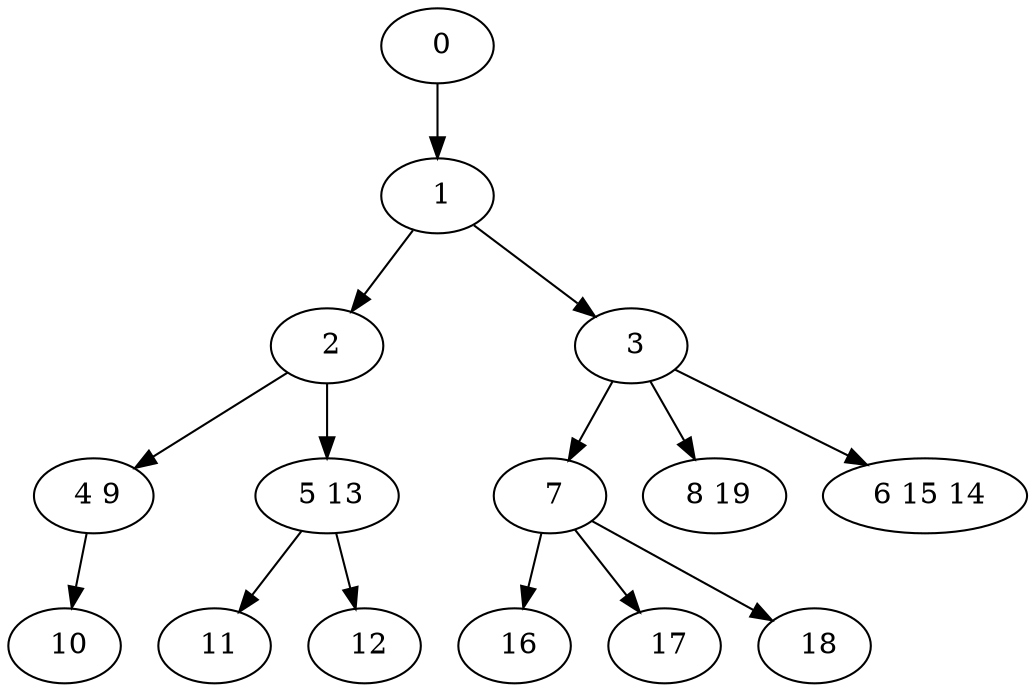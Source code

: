 digraph mytree {
" 0" -> " 1";
" 1" -> " 2";
" 1" -> " 3";
" 2" -> " 4 9";
" 2" -> " 5 13";
" 3" -> " 7";
" 3" -> " 8 19";
" 3" -> " 6 15 14";
" 4 9" -> " 10";
" 5 13" -> " 11";
" 5 13" -> " 12";
" 7" -> " 16";
" 7" -> " 17";
" 7" -> " 18";
" 8 19";
" 6 15 14";
" 10";
" 16";
" 11";
" 12";
" 17";
" 18";
}

